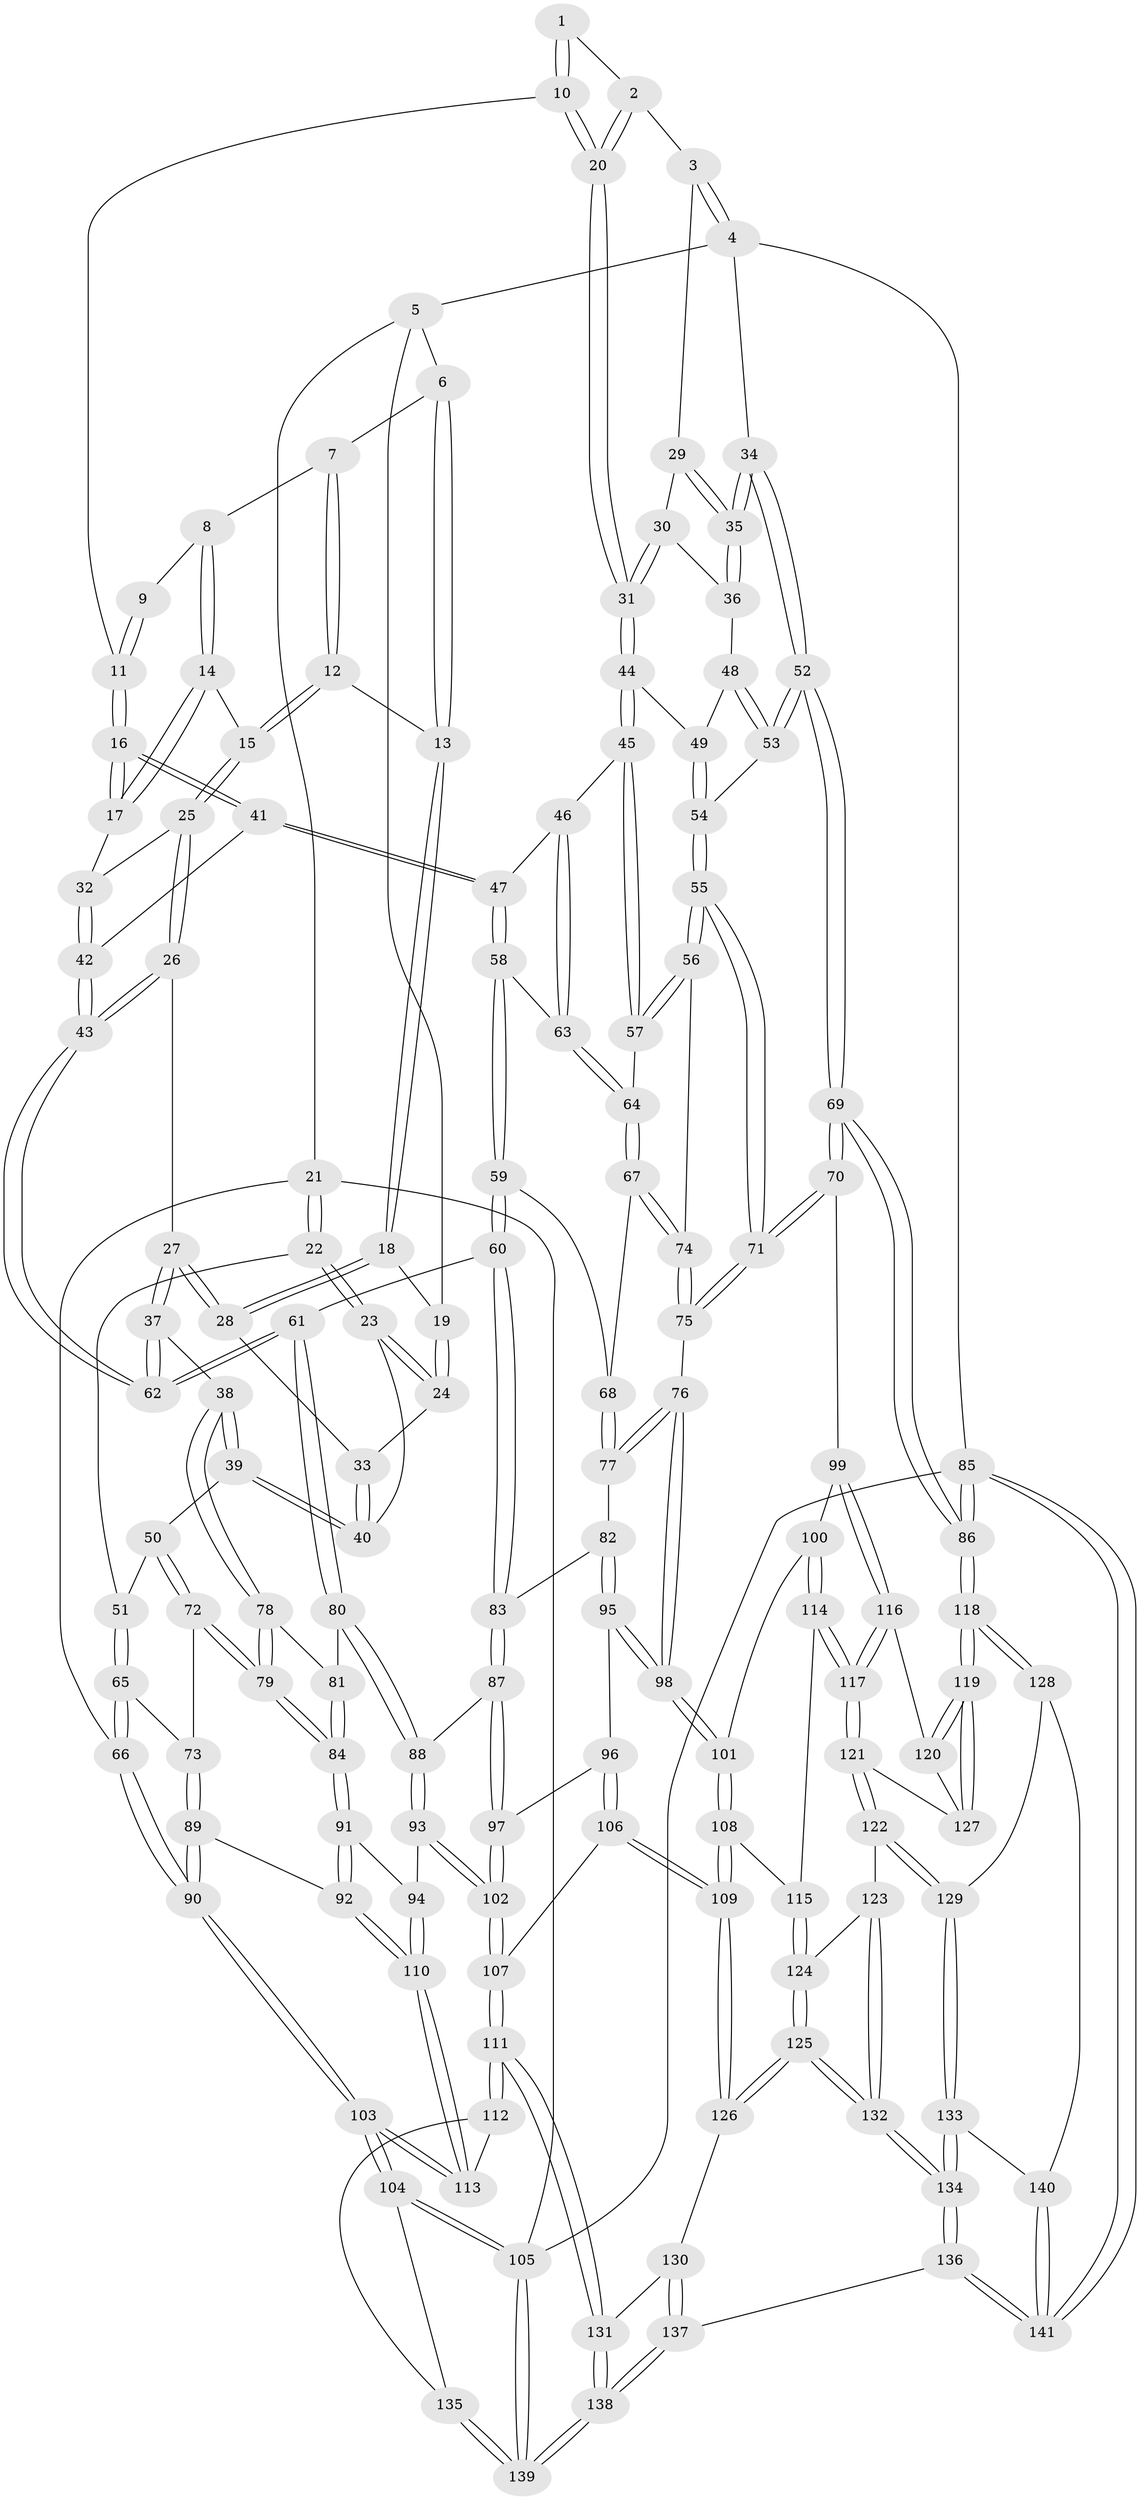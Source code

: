 // coarse degree distribution, {4: 0.5116279069767442, 3: 0.23255813953488372, 5: 0.23255813953488372, 2: 0.023255813953488372}
// Generated by graph-tools (version 1.1) at 2025/38/03/04/25 23:38:29]
// undirected, 141 vertices, 349 edges
graph export_dot {
  node [color=gray90,style=filled];
  1 [pos="+0.8046450387879867+0"];
  2 [pos="+0.9911492406147757+0"];
  3 [pos="+1+0"];
  4 [pos="+1+0"];
  5 [pos="+0.19159158566951157+0"];
  6 [pos="+0.2645461814881461+0"];
  7 [pos="+0.5608822239199237+0"];
  8 [pos="+0.5669633954264331+0"];
  9 [pos="+0.6178614295790592+0"];
  10 [pos="+0.7364045595362901+0.15708074633221047"];
  11 [pos="+0.7025312752920477+0.15334644918792803"];
  12 [pos="+0.41579823586971437+0.09605616417524485"];
  13 [pos="+0.3993518797362907+0.09290830266469076"];
  14 [pos="+0.5521360121727488+0.07473905939309652"];
  15 [pos="+0.45835998077232915+0.12588698037190654"];
  16 [pos="+0.6453642991256283+0.1689723156416859"];
  17 [pos="+0.6100604788064973+0.1440893949131673"];
  18 [pos="+0.3223464276495104+0.1270386568614658"];
  19 [pos="+0.1827622449557203+0"];
  20 [pos="+0.7625720483769689+0.16876783696307568"];
  21 [pos="+0+0.1853886048740462"];
  22 [pos="+0.08323798216914055+0.15929697774916857"];
  23 [pos="+0.09600958074444946+0.14903598506973875"];
  24 [pos="+0.11094057236460837+0.1263585195908124"];
  25 [pos="+0.45816567974660527+0.19441075092211188"];
  26 [pos="+0.4093408639339371+0.23559726479042983"];
  27 [pos="+0.363976425282985+0.2422336016021238"];
  28 [pos="+0.3133742673895537+0.15284647023393727"];
  29 [pos="+0.8641318489344204+0.13528899769328295"];
  30 [pos="+0.855311608952717+0.14754581758416796"];
  31 [pos="+0.7978995918207832+0.19393698814844684"];
  32 [pos="+0.48077924644050773+0.20317602100085372"];
  33 [pos="+0.29246592107545405+0.15816625198512005"];
  34 [pos="+1+0.08098759824475821"];
  35 [pos="+1+0.14988557001676073"];
  36 [pos="+1+0.19289160092126795"];
  37 [pos="+0.33759583829422735+0.28227001701929794"];
  38 [pos="+0.2780651766050027+0.34671099182429477"];
  39 [pos="+0.2730335470403302+0.3447984268875067"];
  40 [pos="+0.22952395974490236+0.24086326815794593"];
  41 [pos="+0.6201258910437911+0.2286951029996746"];
  42 [pos="+0.5468773780642575+0.2636685720039002"];
  43 [pos="+0.5071196557082273+0.3691908391085061"];
  44 [pos="+0.8011536793445719+0.2036005278248631"];
  45 [pos="+0.7876836480082477+0.2616835702444266"];
  46 [pos="+0.7120437575290449+0.3115422324432394"];
  47 [pos="+0.6498439972116833+0.29801960027560603"];
  48 [pos="+0.9250131896203397+0.2510658050873979"];
  49 [pos="+0.8163285182336938+0.21036890163635064"];
  50 [pos="+0.22980653553578229+0.34776091610177096"];
  51 [pos="+0.1126334627963347+0.33511362340131545"];
  52 [pos="+1+0.4267006793481898"];
  53 [pos="+0.940880820254326+0.3559972548678169"];
  54 [pos="+0.9181777276032477+0.36608035656525506"];
  55 [pos="+0.8681877394873492+0.3935817126126971"];
  56 [pos="+0.8617684258205421+0.38857438055168536"];
  57 [pos="+0.8079776516127073+0.32080244240284606"];
  58 [pos="+0.6140236985347659+0.37093882125958366"];
  59 [pos="+0.5946081979136001+0.3965792999858741"];
  60 [pos="+0.5454210223444086+0.42699914017769275"];
  61 [pos="+0.5121466507718666+0.41494036970539233"];
  62 [pos="+0.5078934873295436+0.38806412084923075"];
  63 [pos="+0.7130513831938595+0.3546543358202487"];
  64 [pos="+0.728532665890008+0.3940768083038661"];
  65 [pos="+0.06748060773987581+0.384866946494049"];
  66 [pos="+0+0.415487446974134"];
  67 [pos="+0.7282099627486776+0.4008084143420413"];
  68 [pos="+0.7123527778900801+0.4084123568948285"];
  69 [pos="+1+0.5051202479374848"];
  70 [pos="+0.8983925457302374+0.5567372833464607"];
  71 [pos="+0.8503507196134857+0.5208592307079143"];
  72 [pos="+0.14672811256740767+0.48744057960539866"];
  73 [pos="+0.12549622415453537+0.4882125943209793"];
  74 [pos="+0.7305374531233496+0.4025356967053584"];
  75 [pos="+0.8058115023594251+0.524346447460096"];
  76 [pos="+0.7770053860269378+0.5370604066271778"];
  77 [pos="+0.6777392599819273+0.4954976205668826"];
  78 [pos="+0.27834906761930145+0.3472904099235005"];
  79 [pos="+0.2346333719512803+0.5062125715746192"];
  80 [pos="+0.44200605772822366+0.44962510681129264"];
  81 [pos="+0.3761288768264715+0.4210288886874923"];
  82 [pos="+0.6177604292614676+0.49785246052791543"];
  83 [pos="+0.5638242938000951+0.45437376407723806"];
  84 [pos="+0.2584592523797486+0.5433021137227533"];
  85 [pos="+1+1"];
  86 [pos="+1+0.9468132750908008"];
  87 [pos="+0.5285289169315114+0.5970541348861939"];
  88 [pos="+0.41237603702189357+0.5447277363183172"];
  89 [pos="+0.052473372657439635+0.6303032478338885"];
  90 [pos="+0+0.6972190854183408"];
  91 [pos="+0.2680062397708845+0.5706146064447842"];
  92 [pos="+0.12489421211700796+0.6480524674649056"];
  93 [pos="+0.3530385401282385+0.6200807638053544"];
  94 [pos="+0.3490155970089308+0.6204106556154892"];
  95 [pos="+0.6302356882682655+0.6107217392069344"];
  96 [pos="+0.5581934493511306+0.638082916893396"];
  97 [pos="+0.5389106940150178+0.6181675743347051"];
  98 [pos="+0.7039128230894564+0.6470109691333003"];
  99 [pos="+0.8838321008761011+0.6790695393791867"];
  100 [pos="+0.8536680314231773+0.6865666750316958"];
  101 [pos="+0.7121277175769463+0.6773742592486472"];
  102 [pos="+0.38420856121226843+0.64920899485693"];
  103 [pos="+0+0.7427047188126388"];
  104 [pos="+0+0.794429317839927"];
  105 [pos="+0+1"];
  106 [pos="+0.5294489065467336+0.7411959114665284"];
  107 [pos="+0.46261296737136925+0.7557486054799957"];
  108 [pos="+0.7003728546077707+0.7211799950596762"];
  109 [pos="+0.6365231398088945+0.7989268518980742"];
  110 [pos="+0.23838140365051838+0.7808806988813595"];
  111 [pos="+0.3914924544995401+0.8829507617591456"];
  112 [pos="+0.24133970575424607+0.8050994028429195"];
  113 [pos="+0.23894754147540578+0.796112438041766"];
  114 [pos="+0.7948737856046102+0.7681709503998154"];
  115 [pos="+0.7849709922080863+0.7716205253470176"];
  116 [pos="+0.9018841498363066+0.7046608408289263"];
  117 [pos="+0.8468995525294113+0.7867318464343286"];
  118 [pos="+1+0.9323084930697507"];
  119 [pos="+1+0.8383861398242742"];
  120 [pos="+0.9428881605737829+0.7339060660508353"];
  121 [pos="+0.8506872889203816+0.8231417765339593"];
  122 [pos="+0.8493745725816266+0.8256497427194439"];
  123 [pos="+0.8071363094483057+0.8319964133148089"];
  124 [pos="+0.7848708886374385+0.7871118280605466"];
  125 [pos="+0.6961660524961473+0.8768147187223113"];
  126 [pos="+0.642470920834343+0.8276562735181852"];
  127 [pos="+0.8678257699400281+0.8187895890880068"];
  128 [pos="+0.9180500638302613+0.9112045529674963"];
  129 [pos="+0.8591911139098924+0.8518137069936503"];
  130 [pos="+0.6267596254786373+0.8428798038905428"];
  131 [pos="+0.4080856970930671+0.9353064126681653"];
  132 [pos="+0.731582054044579+0.9208992791917159"];
  133 [pos="+0.7647213324555152+0.9333864852166408"];
  134 [pos="+0.7371673708952005+0.9352522593916538"];
  135 [pos="+0.17151427931797442+0.8868149705925678"];
  136 [pos="+0.6685733371453718+1"];
  137 [pos="+0.47828887957514965+1"];
  138 [pos="+0.4227555113496918+1"];
  139 [pos="+0.17927132746847743+1"];
  140 [pos="+0.8451377688463222+0.9402872315449825"];
  141 [pos="+0.9713261148085078+1"];
  1 -- 2;
  1 -- 10;
  1 -- 10;
  2 -- 3;
  2 -- 20;
  2 -- 20;
  3 -- 4;
  3 -- 4;
  3 -- 29;
  4 -- 5;
  4 -- 34;
  4 -- 85;
  5 -- 6;
  5 -- 19;
  5 -- 21;
  6 -- 7;
  6 -- 13;
  6 -- 13;
  7 -- 8;
  7 -- 12;
  7 -- 12;
  8 -- 9;
  8 -- 14;
  8 -- 14;
  9 -- 11;
  9 -- 11;
  10 -- 11;
  10 -- 20;
  10 -- 20;
  11 -- 16;
  11 -- 16;
  12 -- 13;
  12 -- 15;
  12 -- 15;
  13 -- 18;
  13 -- 18;
  14 -- 15;
  14 -- 17;
  14 -- 17;
  15 -- 25;
  15 -- 25;
  16 -- 17;
  16 -- 17;
  16 -- 41;
  16 -- 41;
  17 -- 32;
  18 -- 19;
  18 -- 28;
  18 -- 28;
  19 -- 24;
  19 -- 24;
  20 -- 31;
  20 -- 31;
  21 -- 22;
  21 -- 22;
  21 -- 66;
  21 -- 105;
  22 -- 23;
  22 -- 23;
  22 -- 51;
  23 -- 24;
  23 -- 24;
  23 -- 40;
  24 -- 33;
  25 -- 26;
  25 -- 26;
  25 -- 32;
  26 -- 27;
  26 -- 43;
  26 -- 43;
  27 -- 28;
  27 -- 28;
  27 -- 37;
  27 -- 37;
  28 -- 33;
  29 -- 30;
  29 -- 35;
  29 -- 35;
  30 -- 31;
  30 -- 31;
  30 -- 36;
  31 -- 44;
  31 -- 44;
  32 -- 42;
  32 -- 42;
  33 -- 40;
  33 -- 40;
  34 -- 35;
  34 -- 35;
  34 -- 52;
  34 -- 52;
  35 -- 36;
  35 -- 36;
  36 -- 48;
  37 -- 38;
  37 -- 62;
  37 -- 62;
  38 -- 39;
  38 -- 39;
  38 -- 78;
  38 -- 78;
  39 -- 40;
  39 -- 40;
  39 -- 50;
  41 -- 42;
  41 -- 47;
  41 -- 47;
  42 -- 43;
  42 -- 43;
  43 -- 62;
  43 -- 62;
  44 -- 45;
  44 -- 45;
  44 -- 49;
  45 -- 46;
  45 -- 57;
  45 -- 57;
  46 -- 47;
  46 -- 63;
  46 -- 63;
  47 -- 58;
  47 -- 58;
  48 -- 49;
  48 -- 53;
  48 -- 53;
  49 -- 54;
  49 -- 54;
  50 -- 51;
  50 -- 72;
  50 -- 72;
  51 -- 65;
  51 -- 65;
  52 -- 53;
  52 -- 53;
  52 -- 69;
  52 -- 69;
  53 -- 54;
  54 -- 55;
  54 -- 55;
  55 -- 56;
  55 -- 56;
  55 -- 71;
  55 -- 71;
  56 -- 57;
  56 -- 57;
  56 -- 74;
  57 -- 64;
  58 -- 59;
  58 -- 59;
  58 -- 63;
  59 -- 60;
  59 -- 60;
  59 -- 68;
  60 -- 61;
  60 -- 83;
  60 -- 83;
  61 -- 62;
  61 -- 62;
  61 -- 80;
  61 -- 80;
  63 -- 64;
  63 -- 64;
  64 -- 67;
  64 -- 67;
  65 -- 66;
  65 -- 66;
  65 -- 73;
  66 -- 90;
  66 -- 90;
  67 -- 68;
  67 -- 74;
  67 -- 74;
  68 -- 77;
  68 -- 77;
  69 -- 70;
  69 -- 70;
  69 -- 86;
  69 -- 86;
  70 -- 71;
  70 -- 71;
  70 -- 99;
  71 -- 75;
  71 -- 75;
  72 -- 73;
  72 -- 79;
  72 -- 79;
  73 -- 89;
  73 -- 89;
  74 -- 75;
  74 -- 75;
  75 -- 76;
  76 -- 77;
  76 -- 77;
  76 -- 98;
  76 -- 98;
  77 -- 82;
  78 -- 79;
  78 -- 79;
  78 -- 81;
  79 -- 84;
  79 -- 84;
  80 -- 81;
  80 -- 88;
  80 -- 88;
  81 -- 84;
  81 -- 84;
  82 -- 83;
  82 -- 95;
  82 -- 95;
  83 -- 87;
  83 -- 87;
  84 -- 91;
  84 -- 91;
  85 -- 86;
  85 -- 86;
  85 -- 141;
  85 -- 141;
  85 -- 105;
  86 -- 118;
  86 -- 118;
  87 -- 88;
  87 -- 97;
  87 -- 97;
  88 -- 93;
  88 -- 93;
  89 -- 90;
  89 -- 90;
  89 -- 92;
  90 -- 103;
  90 -- 103;
  91 -- 92;
  91 -- 92;
  91 -- 94;
  92 -- 110;
  92 -- 110;
  93 -- 94;
  93 -- 102;
  93 -- 102;
  94 -- 110;
  94 -- 110;
  95 -- 96;
  95 -- 98;
  95 -- 98;
  96 -- 97;
  96 -- 106;
  96 -- 106;
  97 -- 102;
  97 -- 102;
  98 -- 101;
  98 -- 101;
  99 -- 100;
  99 -- 116;
  99 -- 116;
  100 -- 101;
  100 -- 114;
  100 -- 114;
  101 -- 108;
  101 -- 108;
  102 -- 107;
  102 -- 107;
  103 -- 104;
  103 -- 104;
  103 -- 113;
  103 -- 113;
  104 -- 105;
  104 -- 105;
  104 -- 135;
  105 -- 139;
  105 -- 139;
  106 -- 107;
  106 -- 109;
  106 -- 109;
  107 -- 111;
  107 -- 111;
  108 -- 109;
  108 -- 109;
  108 -- 115;
  109 -- 126;
  109 -- 126;
  110 -- 113;
  110 -- 113;
  111 -- 112;
  111 -- 112;
  111 -- 131;
  111 -- 131;
  112 -- 113;
  112 -- 135;
  114 -- 115;
  114 -- 117;
  114 -- 117;
  115 -- 124;
  115 -- 124;
  116 -- 117;
  116 -- 117;
  116 -- 120;
  117 -- 121;
  117 -- 121;
  118 -- 119;
  118 -- 119;
  118 -- 128;
  118 -- 128;
  119 -- 120;
  119 -- 120;
  119 -- 127;
  119 -- 127;
  120 -- 127;
  121 -- 122;
  121 -- 122;
  121 -- 127;
  122 -- 123;
  122 -- 129;
  122 -- 129;
  123 -- 124;
  123 -- 132;
  123 -- 132;
  124 -- 125;
  124 -- 125;
  125 -- 126;
  125 -- 126;
  125 -- 132;
  125 -- 132;
  126 -- 130;
  128 -- 129;
  128 -- 140;
  129 -- 133;
  129 -- 133;
  130 -- 131;
  130 -- 137;
  130 -- 137;
  131 -- 138;
  131 -- 138;
  132 -- 134;
  132 -- 134;
  133 -- 134;
  133 -- 134;
  133 -- 140;
  134 -- 136;
  134 -- 136;
  135 -- 139;
  135 -- 139;
  136 -- 137;
  136 -- 141;
  136 -- 141;
  137 -- 138;
  137 -- 138;
  138 -- 139;
  138 -- 139;
  140 -- 141;
  140 -- 141;
}
